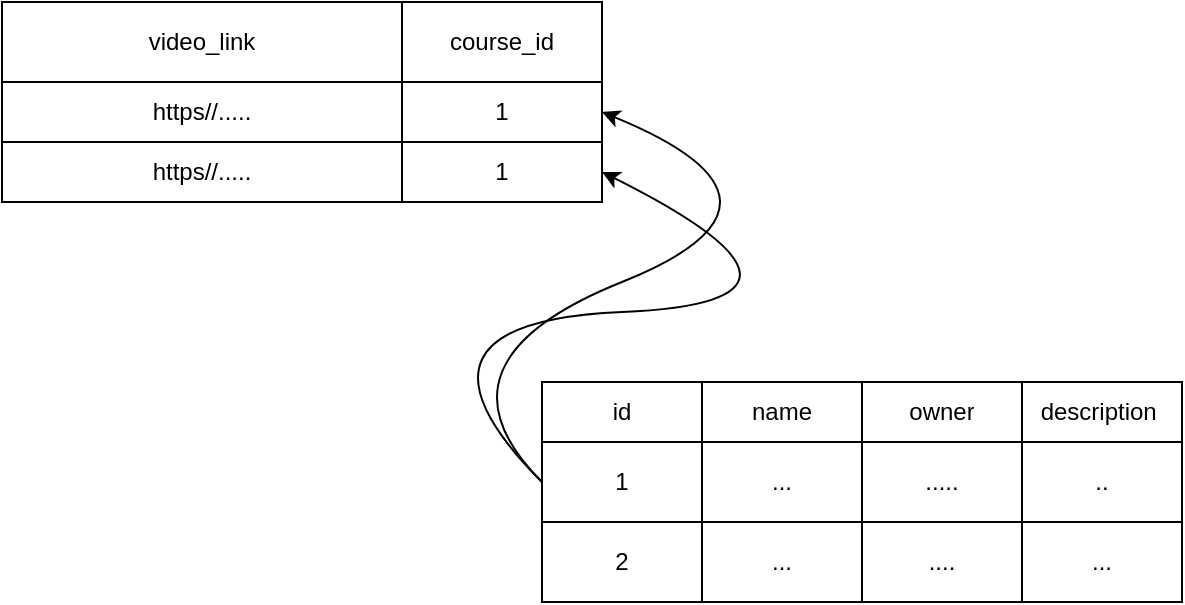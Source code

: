 <mxfile version="20.8.23" type="device"><diagram name="Page-1" id="zWyXWWnxkAzPPcbDioIW"><mxGraphModel dx="1043" dy="613" grid="1" gridSize="10" guides="1" tooltips="1" connect="1" arrows="1" fold="1" page="1" pageScale="1" pageWidth="850" pageHeight="1100" math="0" shadow="0"><root><mxCell id="0"/><mxCell id="1" parent="0"/><mxCell id="ou66C2-mXrh27qasq8Uh-1" value="" style="shape=table;startSize=0;container=1;collapsible=0;childLayout=tableLayout;" vertex="1" parent="1"><mxGeometry x="60" y="130" width="300" height="100" as="geometry"/></mxCell><mxCell id="ou66C2-mXrh27qasq8Uh-2" value="" style="shape=tableRow;horizontal=0;startSize=0;swimlaneHead=0;swimlaneBody=0;strokeColor=inherit;top=0;left=0;bottom=0;right=0;collapsible=0;dropTarget=0;fillColor=none;points=[[0,0.5],[1,0.5]];portConstraint=eastwest;" vertex="1" parent="ou66C2-mXrh27qasq8Uh-1"><mxGeometry width="300" height="40" as="geometry"/></mxCell><mxCell id="ou66C2-mXrh27qasq8Uh-3" value="video_link" style="shape=partialRectangle;html=1;whiteSpace=wrap;connectable=0;strokeColor=inherit;overflow=hidden;fillColor=none;top=0;left=0;bottom=0;right=0;pointerEvents=1;" vertex="1" parent="ou66C2-mXrh27qasq8Uh-2"><mxGeometry width="200" height="40" as="geometry"><mxRectangle width="200" height="40" as="alternateBounds"/></mxGeometry></mxCell><mxCell id="ou66C2-mXrh27qasq8Uh-4" value="course_id&lt;br&gt;" style="shape=partialRectangle;html=1;whiteSpace=wrap;connectable=0;strokeColor=inherit;overflow=hidden;fillColor=none;top=0;left=0;bottom=0;right=0;pointerEvents=1;" vertex="1" parent="ou66C2-mXrh27qasq8Uh-2"><mxGeometry x="200" width="100" height="40" as="geometry"><mxRectangle width="100" height="40" as="alternateBounds"/></mxGeometry></mxCell><mxCell id="ou66C2-mXrh27qasq8Uh-5" value="" style="shape=tableRow;horizontal=0;startSize=0;swimlaneHead=0;swimlaneBody=0;strokeColor=inherit;top=0;left=0;bottom=0;right=0;collapsible=0;dropTarget=0;fillColor=none;points=[[0,0.5],[1,0.5]];portConstraint=eastwest;" vertex="1" parent="ou66C2-mXrh27qasq8Uh-1"><mxGeometry y="40" width="300" height="30" as="geometry"/></mxCell><mxCell id="ou66C2-mXrh27qasq8Uh-6" value="https//....." style="shape=partialRectangle;html=1;whiteSpace=wrap;connectable=0;strokeColor=inherit;overflow=hidden;fillColor=none;top=0;left=0;bottom=0;right=0;pointerEvents=1;" vertex="1" parent="ou66C2-mXrh27qasq8Uh-5"><mxGeometry width="200" height="30" as="geometry"><mxRectangle width="200" height="30" as="alternateBounds"/></mxGeometry></mxCell><mxCell id="ou66C2-mXrh27qasq8Uh-7" value="1" style="shape=partialRectangle;html=1;whiteSpace=wrap;connectable=0;strokeColor=inherit;overflow=hidden;fillColor=none;top=0;left=0;bottom=0;right=0;pointerEvents=1;" vertex="1" parent="ou66C2-mXrh27qasq8Uh-5"><mxGeometry x="200" width="100" height="30" as="geometry"><mxRectangle width="100" height="30" as="alternateBounds"/></mxGeometry></mxCell><mxCell id="ou66C2-mXrh27qasq8Uh-8" value="" style="shape=tableRow;horizontal=0;startSize=0;swimlaneHead=0;swimlaneBody=0;strokeColor=inherit;top=0;left=0;bottom=0;right=0;collapsible=0;dropTarget=0;fillColor=none;points=[[0,0.5],[1,0.5]];portConstraint=eastwest;" vertex="1" parent="ou66C2-mXrh27qasq8Uh-1"><mxGeometry y="70" width="300" height="30" as="geometry"/></mxCell><mxCell id="ou66C2-mXrh27qasq8Uh-9" value="https//....." style="shape=partialRectangle;html=1;whiteSpace=wrap;connectable=0;strokeColor=inherit;overflow=hidden;fillColor=none;top=0;left=0;bottom=0;right=0;pointerEvents=1;" vertex="1" parent="ou66C2-mXrh27qasq8Uh-8"><mxGeometry width="200" height="30" as="geometry"><mxRectangle width="200" height="30" as="alternateBounds"/></mxGeometry></mxCell><mxCell id="ou66C2-mXrh27qasq8Uh-10" value="1" style="shape=partialRectangle;html=1;whiteSpace=wrap;connectable=0;strokeColor=inherit;overflow=hidden;fillColor=none;top=0;left=0;bottom=0;right=0;pointerEvents=1;" vertex="1" parent="ou66C2-mXrh27qasq8Uh-8"><mxGeometry x="200" width="100" height="30" as="geometry"><mxRectangle width="100" height="30" as="alternateBounds"/></mxGeometry></mxCell><mxCell id="ou66C2-mXrh27qasq8Uh-42" value="" style="shape=table;startSize=0;container=1;collapsible=0;childLayout=tableLayout;" vertex="1" parent="1"><mxGeometry x="330" y="320" width="320" height="110" as="geometry"/></mxCell><mxCell id="ou66C2-mXrh27qasq8Uh-43" value="" style="shape=tableRow;horizontal=0;startSize=0;swimlaneHead=0;swimlaneBody=0;strokeColor=inherit;top=0;left=0;bottom=0;right=0;collapsible=0;dropTarget=0;fillColor=none;points=[[0,0.5],[1,0.5]];portConstraint=eastwest;" vertex="1" parent="ou66C2-mXrh27qasq8Uh-42"><mxGeometry width="320" height="30" as="geometry"/></mxCell><mxCell id="ou66C2-mXrh27qasq8Uh-44" value="id" style="shape=partialRectangle;html=1;whiteSpace=wrap;connectable=0;strokeColor=inherit;overflow=hidden;fillColor=none;top=0;left=0;bottom=0;right=0;pointerEvents=1;" vertex="1" parent="ou66C2-mXrh27qasq8Uh-43"><mxGeometry width="80" height="30" as="geometry"><mxRectangle width="80" height="30" as="alternateBounds"/></mxGeometry></mxCell><mxCell id="ou66C2-mXrh27qasq8Uh-45" value="name" style="shape=partialRectangle;html=1;whiteSpace=wrap;connectable=0;strokeColor=inherit;overflow=hidden;fillColor=none;top=0;left=0;bottom=0;right=0;pointerEvents=1;" vertex="1" parent="ou66C2-mXrh27qasq8Uh-43"><mxGeometry x="80" width="80" height="30" as="geometry"><mxRectangle width="80" height="30" as="alternateBounds"/></mxGeometry></mxCell><mxCell id="ou66C2-mXrh27qasq8Uh-46" value="owner" style="shape=partialRectangle;html=1;whiteSpace=wrap;connectable=0;strokeColor=inherit;overflow=hidden;fillColor=none;top=0;left=0;bottom=0;right=0;pointerEvents=1;" vertex="1" parent="ou66C2-mXrh27qasq8Uh-43"><mxGeometry x="160" width="80" height="30" as="geometry"><mxRectangle width="80" height="30" as="alternateBounds"/></mxGeometry></mxCell><mxCell id="ou66C2-mXrh27qasq8Uh-47" value="description&amp;nbsp;" style="shape=partialRectangle;html=1;whiteSpace=wrap;connectable=0;strokeColor=inherit;overflow=hidden;fillColor=none;top=0;left=0;bottom=0;right=0;pointerEvents=1;" vertex="1" parent="ou66C2-mXrh27qasq8Uh-43"><mxGeometry x="240" width="80" height="30" as="geometry"><mxRectangle width="80" height="30" as="alternateBounds"/></mxGeometry></mxCell><mxCell id="ou66C2-mXrh27qasq8Uh-48" value="" style="shape=tableRow;horizontal=0;startSize=0;swimlaneHead=0;swimlaneBody=0;strokeColor=inherit;top=0;left=0;bottom=0;right=0;collapsible=0;dropTarget=0;fillColor=none;points=[[0,0.5],[1,0.5]];portConstraint=eastwest;" vertex="1" parent="ou66C2-mXrh27qasq8Uh-42"><mxGeometry y="30" width="320" height="40" as="geometry"/></mxCell><mxCell id="ou66C2-mXrh27qasq8Uh-49" value="1" style="shape=partialRectangle;html=1;whiteSpace=wrap;connectable=0;strokeColor=inherit;overflow=hidden;fillColor=none;top=0;left=0;bottom=0;right=0;pointerEvents=1;" vertex="1" parent="ou66C2-mXrh27qasq8Uh-48"><mxGeometry width="80" height="40" as="geometry"><mxRectangle width="80" height="40" as="alternateBounds"/></mxGeometry></mxCell><mxCell id="ou66C2-mXrh27qasq8Uh-50" value="..." style="shape=partialRectangle;html=1;whiteSpace=wrap;connectable=0;strokeColor=inherit;overflow=hidden;fillColor=none;top=0;left=0;bottom=0;right=0;pointerEvents=1;" vertex="1" parent="ou66C2-mXrh27qasq8Uh-48"><mxGeometry x="80" width="80" height="40" as="geometry"><mxRectangle width="80" height="40" as="alternateBounds"/></mxGeometry></mxCell><mxCell id="ou66C2-mXrh27qasq8Uh-51" value="....." style="shape=partialRectangle;html=1;whiteSpace=wrap;connectable=0;strokeColor=inherit;overflow=hidden;fillColor=none;top=0;left=0;bottom=0;right=0;pointerEvents=1;" vertex="1" parent="ou66C2-mXrh27qasq8Uh-48"><mxGeometry x="160" width="80" height="40" as="geometry"><mxRectangle width="80" height="40" as="alternateBounds"/></mxGeometry></mxCell><mxCell id="ou66C2-mXrh27qasq8Uh-52" value=".." style="shape=partialRectangle;html=1;whiteSpace=wrap;connectable=0;strokeColor=inherit;overflow=hidden;fillColor=none;top=0;left=0;bottom=0;right=0;pointerEvents=1;" vertex="1" parent="ou66C2-mXrh27qasq8Uh-48"><mxGeometry x="240" width="80" height="40" as="geometry"><mxRectangle width="80" height="40" as="alternateBounds"/></mxGeometry></mxCell><mxCell id="ou66C2-mXrh27qasq8Uh-53" value="" style="shape=tableRow;horizontal=0;startSize=0;swimlaneHead=0;swimlaneBody=0;strokeColor=inherit;top=0;left=0;bottom=0;right=0;collapsible=0;dropTarget=0;fillColor=none;points=[[0,0.5],[1,0.5]];portConstraint=eastwest;" vertex="1" parent="ou66C2-mXrh27qasq8Uh-42"><mxGeometry y="70" width="320" height="40" as="geometry"/></mxCell><mxCell id="ou66C2-mXrh27qasq8Uh-54" value="2" style="shape=partialRectangle;html=1;whiteSpace=wrap;connectable=0;strokeColor=inherit;overflow=hidden;fillColor=none;top=0;left=0;bottom=0;right=0;pointerEvents=1;" vertex="1" parent="ou66C2-mXrh27qasq8Uh-53"><mxGeometry width="80" height="40" as="geometry"><mxRectangle width="80" height="40" as="alternateBounds"/></mxGeometry></mxCell><mxCell id="ou66C2-mXrh27qasq8Uh-55" value="..." style="shape=partialRectangle;html=1;whiteSpace=wrap;connectable=0;strokeColor=inherit;overflow=hidden;fillColor=none;top=0;left=0;bottom=0;right=0;pointerEvents=1;" vertex="1" parent="ou66C2-mXrh27qasq8Uh-53"><mxGeometry x="80" width="80" height="40" as="geometry"><mxRectangle width="80" height="40" as="alternateBounds"/></mxGeometry></mxCell><mxCell id="ou66C2-mXrh27qasq8Uh-56" value="...." style="shape=partialRectangle;html=1;whiteSpace=wrap;connectable=0;strokeColor=inherit;overflow=hidden;fillColor=none;top=0;left=0;bottom=0;right=0;pointerEvents=1;" vertex="1" parent="ou66C2-mXrh27qasq8Uh-53"><mxGeometry x="160" width="80" height="40" as="geometry"><mxRectangle width="80" height="40" as="alternateBounds"/></mxGeometry></mxCell><mxCell id="ou66C2-mXrh27qasq8Uh-57" value="..." style="shape=partialRectangle;html=1;whiteSpace=wrap;connectable=0;strokeColor=inherit;overflow=hidden;fillColor=none;top=0;left=0;bottom=0;right=0;pointerEvents=1;" vertex="1" parent="ou66C2-mXrh27qasq8Uh-53"><mxGeometry x="240" width="80" height="40" as="geometry"><mxRectangle width="80" height="40" as="alternateBounds"/></mxGeometry></mxCell><mxCell id="ou66C2-mXrh27qasq8Uh-58" value="" style="curved=1;endArrow=classic;html=1;rounded=0;exitX=0;exitY=0.5;exitDx=0;exitDy=0;entryX=1;entryY=0.5;entryDx=0;entryDy=0;" edge="1" parent="1" source="ou66C2-mXrh27qasq8Uh-48" target="ou66C2-mXrh27qasq8Uh-5"><mxGeometry width="50" height="50" relative="1" as="geometry"><mxPoint x="400" y="340" as="sourcePoint"/><mxPoint x="450" y="290" as="targetPoint"/><Array as="points"><mxPoint x="270" y="310"/><mxPoint x="470" y="230"/></Array></mxGeometry></mxCell><mxCell id="ou66C2-mXrh27qasq8Uh-59" value="" style="curved=1;endArrow=classic;html=1;rounded=0;exitX=0;exitY=0.5;exitDx=0;exitDy=0;entryX=1;entryY=0.5;entryDx=0;entryDy=0;" edge="1" parent="1" source="ou66C2-mXrh27qasq8Uh-48" target="ou66C2-mXrh27qasq8Uh-8"><mxGeometry width="50" height="50" relative="1" as="geometry"><mxPoint x="400" y="340" as="sourcePoint"/><mxPoint x="450" y="290" as="targetPoint"/><Array as="points"><mxPoint x="250" y="290"/><mxPoint x="490" y="280"/></Array></mxGeometry></mxCell></root></mxGraphModel></diagram></mxfile>